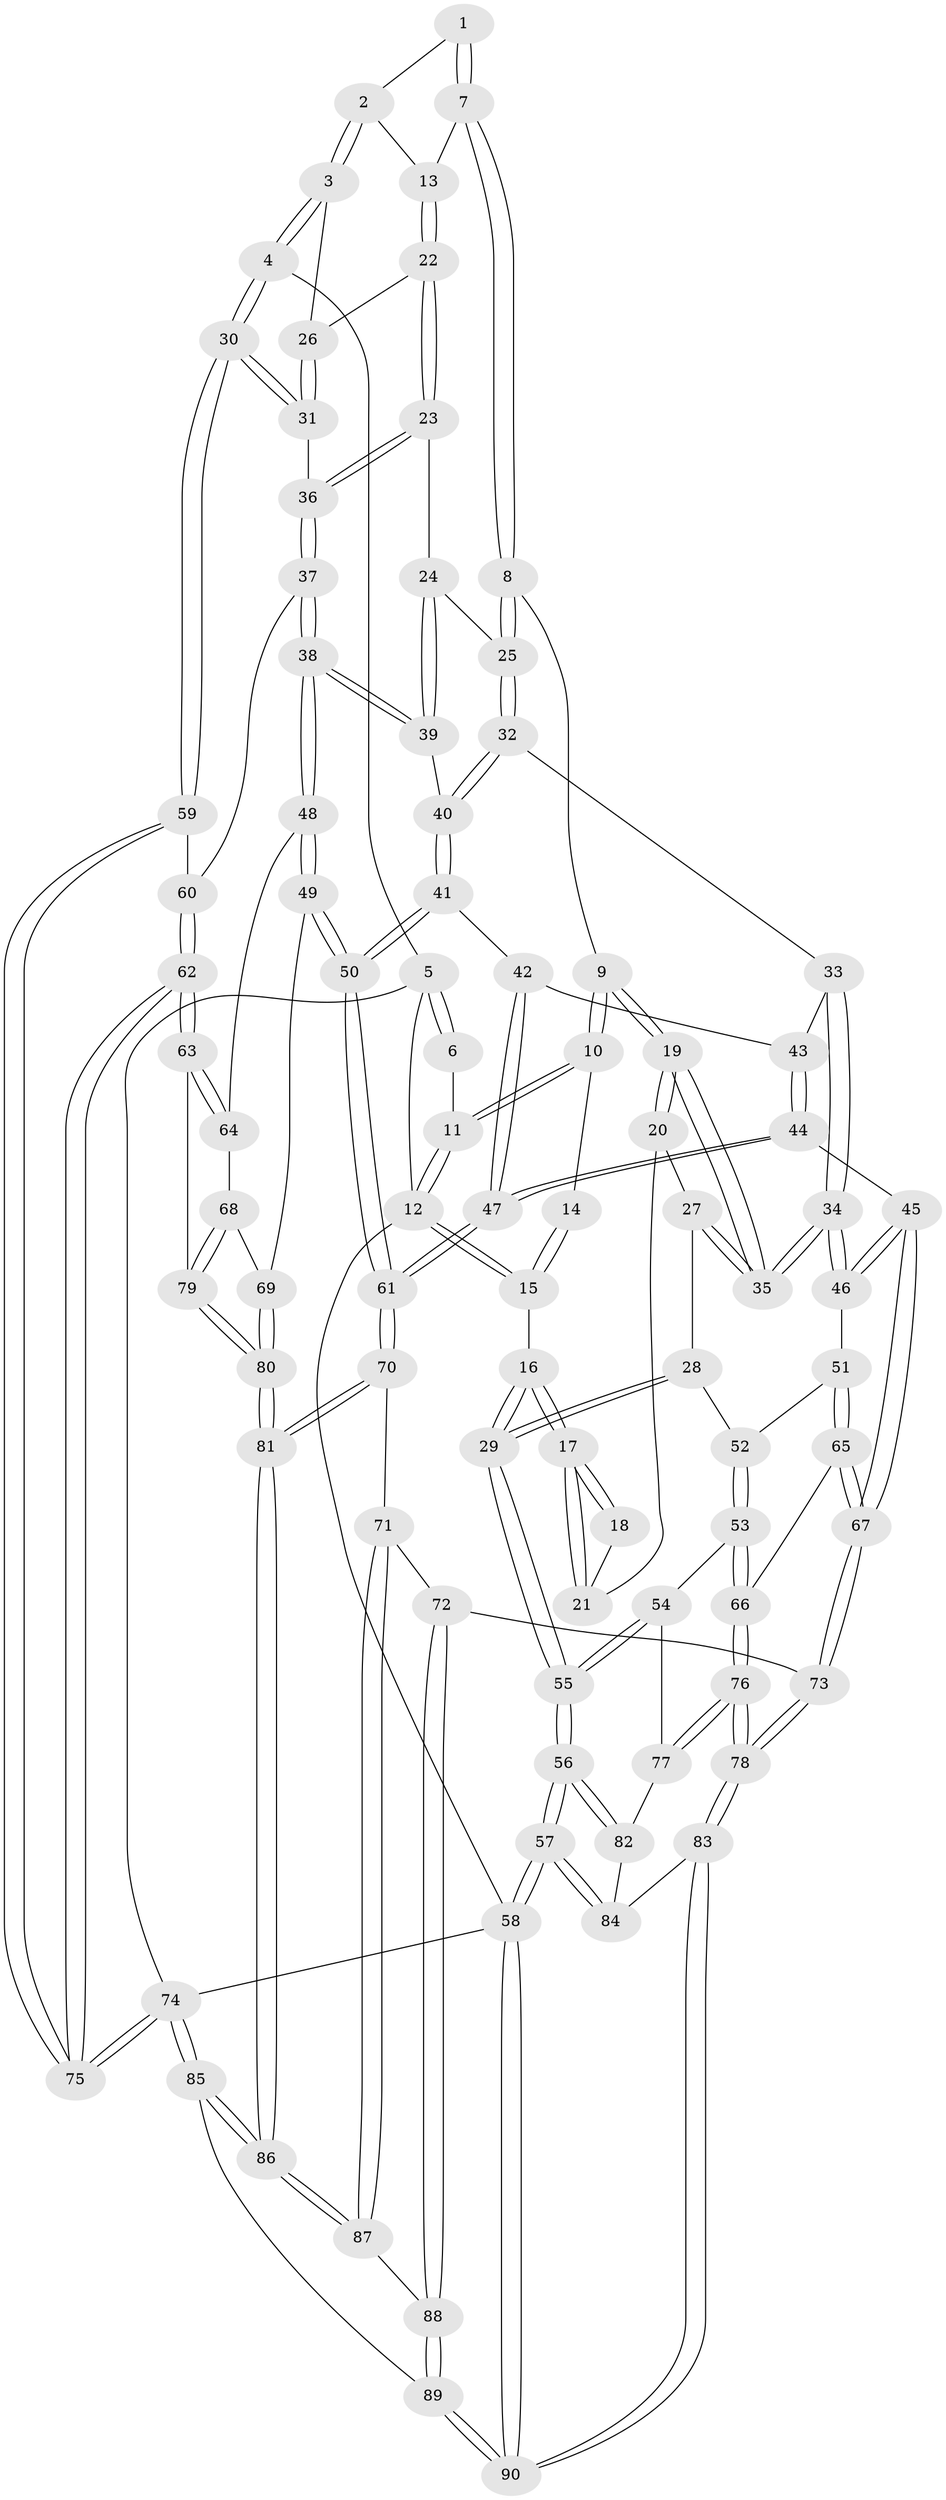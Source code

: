 // coarse degree distribution, {3: 0.12727272727272726, 4: 0.36363636363636365, 5: 0.2909090909090909, 6: 0.16363636363636364, 2: 0.03636363636363636, 7: 0.01818181818181818}
// Generated by graph-tools (version 1.1) at 2025/42/03/06/25 10:42:28]
// undirected, 90 vertices, 222 edges
graph export_dot {
graph [start="1"]
  node [color=gray90,style=filled];
  1 [pos="+0.7656204609290161+0.035976245803514516"];
  2 [pos="+0.8830521495479728+0.17223610513293158"];
  3 [pos="+1+0.1098505977435738"];
  4 [pos="+1+0"];
  5 [pos="+1+0"];
  6 [pos="+0.7164292131396873+0"];
  7 [pos="+0.7537047692470299+0.19538151320235694"];
  8 [pos="+0.6173219244284649+0.26029034449521143"];
  9 [pos="+0.435941287820959+0.1262941041146033"];
  10 [pos="+0.4215328392271177+0.06896026350557659"];
  11 [pos="+0.4495229639179979+0"];
  12 [pos="+0+0"];
  13 [pos="+0.8275457715796732+0.2148328637252316"];
  14 [pos="+0.20486448847360628+0.13103753832409923"];
  15 [pos="+0+0"];
  16 [pos="+0+0.22627950491006993"];
  17 [pos="+0+0.22007534324747216"];
  18 [pos="+0.1712653959113708+0.16060456515512897"];
  19 [pos="+0.37150128798179505+0.2895350531024617"];
  20 [pos="+0.156513049418105+0.3174245838009552"];
  21 [pos="+0.14240304790295985+0.26549207115470286"];
  22 [pos="+0.8474989326438184+0.3274898971629106"];
  23 [pos="+0.8093153995799828+0.36036343119447073"];
  24 [pos="+0.7113386008322242+0.35379044810134064"];
  25 [pos="+0.6497967442443996+0.33542720371957685"];
  26 [pos="+0.9147359004127374+0.33056064232986937"];
  27 [pos="+0.12851597755598762+0.36258018866713465"];
  28 [pos="+0.021138781286065857+0.4370227489556543"];
  29 [pos="+0+0.4394277949961698"];
  30 [pos="+1+0.48683683164613567"];
  31 [pos="+0.9745421626363181+0.4379527611940507"];
  32 [pos="+0.6351221647815463+0.37634584708106245"];
  33 [pos="+0.5324569172690067+0.463901292447486"];
  34 [pos="+0.3608132599497937+0.47419027675923675"];
  35 [pos="+0.36017827863755725+0.46915035584772696"];
  36 [pos="+0.849779846031057+0.5101655605955625"];
  37 [pos="+0.8453313680665561+0.5205165685991971"];
  38 [pos="+0.8336513152882047+0.5354066124016592"];
  39 [pos="+0.7583877661941464+0.5014795233785299"];
  40 [pos="+0.6727424464413808+0.4985479285205691"];
  41 [pos="+0.6462956042486537+0.5505523974487726"];
  42 [pos="+0.5525870066149932+0.4908450865011438"];
  43 [pos="+0.5410559896431378+0.47645761663368086"];
  44 [pos="+0.5248587677022346+0.6341749162829927"];
  45 [pos="+0.48584299561848227+0.62568560829766"];
  46 [pos="+0.35033892026211977+0.5043435595302088"];
  47 [pos="+0.5665679024036686+0.6458564933379928"];
  48 [pos="+0.8328137855768679+0.5404611322883065"];
  49 [pos="+0.661237237804862+0.6778725796276808"];
  50 [pos="+0.6449179827030943+0.6770389393843054"];
  51 [pos="+0.3133353036893172+0.5375249699500295"];
  52 [pos="+0.10373809052807648+0.4848881987684037"];
  53 [pos="+0.1334104408509256+0.6567746699049803"];
  54 [pos="+0.10233805712558401+0.6739669277033701"];
  55 [pos="+0+0.6229041915899"];
  56 [pos="+0+0.7018854741146408"];
  57 [pos="+0+1"];
  58 [pos="+0+1"];
  59 [pos="+1+0.5635082973351252"];
  60 [pos="+0.9046987960430389+0.539424556554112"];
  61 [pos="+0.6377523266329568+0.6803796696910225"];
  62 [pos="+1+0.7287436633919984"];
  63 [pos="+0.9523498745923382+0.7403520077334704"];
  64 [pos="+0.8831821863878823+0.6380278406539065"];
  65 [pos="+0.27665146371976307+0.6323521497720062"];
  66 [pos="+0.27512918002934306+0.633445478118676"];
  67 [pos="+0.4038209614756794+0.7932460213372676"];
  68 [pos="+0.6991858424796544+0.6946684936240729"];
  69 [pos="+0.6811293147428095+0.6900805140190125"];
  70 [pos="+0.5905023234399955+0.780926233053902"];
  71 [pos="+0.4837291398857042+0.8457804369008012"];
  72 [pos="+0.42831827093662467+0.8555176091461129"];
  73 [pos="+0.4198303655169391+0.8508313558529395"];
  74 [pos="+1+1"];
  75 [pos="+1+0.7283610468831188"];
  76 [pos="+0.20651553041364382+0.8167584337034597"];
  77 [pos="+0.1268732572329161+0.7816974446315755"];
  78 [pos="+0.24341361091424496+0.8971982595489808"];
  79 [pos="+0.9102969209639518+0.7677784556517516"];
  80 [pos="+0.8061070774607787+0.9334786097184526"];
  81 [pos="+0.7797377318757315+1"];
  82 [pos="+0.06917924581665831+0.8154485796240667"];
  83 [pos="+0.16567413894461488+1"];
  84 [pos="+0.0704203208427583+0.8417292525121486"];
  85 [pos="+0.8056531004697816+1"];
  86 [pos="+0.7794413174571232+1"];
  87 [pos="+0.663778749071933+1"];
  88 [pos="+0.43645910958251505+0.9399251327369638"];
  89 [pos="+0.42734808933199203+1"];
  90 [pos="+0.05596828432258668+1"];
  1 -- 2;
  1 -- 7;
  1 -- 7;
  2 -- 3;
  2 -- 3;
  2 -- 13;
  3 -- 4;
  3 -- 4;
  3 -- 26;
  4 -- 5;
  4 -- 30;
  4 -- 30;
  5 -- 6;
  5 -- 6;
  5 -- 12;
  5 -- 74;
  6 -- 11;
  7 -- 8;
  7 -- 8;
  7 -- 13;
  8 -- 9;
  8 -- 25;
  8 -- 25;
  9 -- 10;
  9 -- 10;
  9 -- 19;
  9 -- 19;
  10 -- 11;
  10 -- 11;
  10 -- 14;
  11 -- 12;
  11 -- 12;
  12 -- 15;
  12 -- 15;
  12 -- 58;
  13 -- 22;
  13 -- 22;
  14 -- 15;
  14 -- 15;
  15 -- 16;
  16 -- 17;
  16 -- 17;
  16 -- 29;
  16 -- 29;
  17 -- 18;
  17 -- 18;
  17 -- 21;
  17 -- 21;
  18 -- 21;
  19 -- 20;
  19 -- 20;
  19 -- 35;
  19 -- 35;
  20 -- 21;
  20 -- 27;
  22 -- 23;
  22 -- 23;
  22 -- 26;
  23 -- 24;
  23 -- 36;
  23 -- 36;
  24 -- 25;
  24 -- 39;
  24 -- 39;
  25 -- 32;
  25 -- 32;
  26 -- 31;
  26 -- 31;
  27 -- 28;
  27 -- 35;
  27 -- 35;
  28 -- 29;
  28 -- 29;
  28 -- 52;
  29 -- 55;
  29 -- 55;
  30 -- 31;
  30 -- 31;
  30 -- 59;
  30 -- 59;
  31 -- 36;
  32 -- 33;
  32 -- 40;
  32 -- 40;
  33 -- 34;
  33 -- 34;
  33 -- 43;
  34 -- 35;
  34 -- 35;
  34 -- 46;
  34 -- 46;
  36 -- 37;
  36 -- 37;
  37 -- 38;
  37 -- 38;
  37 -- 60;
  38 -- 39;
  38 -- 39;
  38 -- 48;
  38 -- 48;
  39 -- 40;
  40 -- 41;
  40 -- 41;
  41 -- 42;
  41 -- 50;
  41 -- 50;
  42 -- 43;
  42 -- 47;
  42 -- 47;
  43 -- 44;
  43 -- 44;
  44 -- 45;
  44 -- 47;
  44 -- 47;
  45 -- 46;
  45 -- 46;
  45 -- 67;
  45 -- 67;
  46 -- 51;
  47 -- 61;
  47 -- 61;
  48 -- 49;
  48 -- 49;
  48 -- 64;
  49 -- 50;
  49 -- 50;
  49 -- 69;
  50 -- 61;
  50 -- 61;
  51 -- 52;
  51 -- 65;
  51 -- 65;
  52 -- 53;
  52 -- 53;
  53 -- 54;
  53 -- 66;
  53 -- 66;
  54 -- 55;
  54 -- 55;
  54 -- 77;
  55 -- 56;
  55 -- 56;
  56 -- 57;
  56 -- 57;
  56 -- 82;
  56 -- 82;
  57 -- 58;
  57 -- 58;
  57 -- 84;
  57 -- 84;
  58 -- 90;
  58 -- 90;
  58 -- 74;
  59 -- 60;
  59 -- 75;
  59 -- 75;
  60 -- 62;
  60 -- 62;
  61 -- 70;
  61 -- 70;
  62 -- 63;
  62 -- 63;
  62 -- 75;
  62 -- 75;
  63 -- 64;
  63 -- 64;
  63 -- 79;
  64 -- 68;
  65 -- 66;
  65 -- 67;
  65 -- 67;
  66 -- 76;
  66 -- 76;
  67 -- 73;
  67 -- 73;
  68 -- 69;
  68 -- 79;
  68 -- 79;
  69 -- 80;
  69 -- 80;
  70 -- 71;
  70 -- 81;
  70 -- 81;
  71 -- 72;
  71 -- 87;
  71 -- 87;
  72 -- 73;
  72 -- 88;
  72 -- 88;
  73 -- 78;
  73 -- 78;
  74 -- 75;
  74 -- 75;
  74 -- 85;
  74 -- 85;
  76 -- 77;
  76 -- 77;
  76 -- 78;
  76 -- 78;
  77 -- 82;
  78 -- 83;
  78 -- 83;
  79 -- 80;
  79 -- 80;
  80 -- 81;
  80 -- 81;
  81 -- 86;
  81 -- 86;
  82 -- 84;
  83 -- 84;
  83 -- 90;
  83 -- 90;
  85 -- 86;
  85 -- 86;
  85 -- 89;
  86 -- 87;
  86 -- 87;
  87 -- 88;
  88 -- 89;
  88 -- 89;
  89 -- 90;
  89 -- 90;
}
